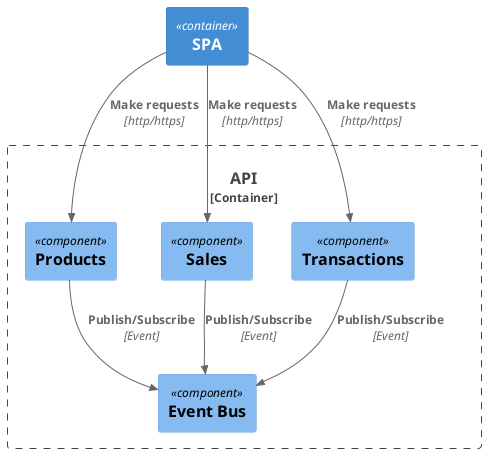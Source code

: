 @startuml API Components
!include <C4/C4_Component>

Container_Boundary(api, "API") {
  Component(products, "Products")
  Component(sales, "Sales")
  Component(transactions, "Transactions")
  Component(evb, "Event Bus")
}

Container(spa, "SPA")

Rel(spa, products, "Make requests", "http/https")
Rel(spa, sales, "Make requests", "http/https")
Rel(spa, transactions, "Make requests", "http/https")
Rel(products, evb, "Publish/Subscribe", "Event")
Rel(sales, evb, "Publish/Subscribe", "Event")
Rel(transactions, evb, "Publish/Subscribe", "Event")

@enduml